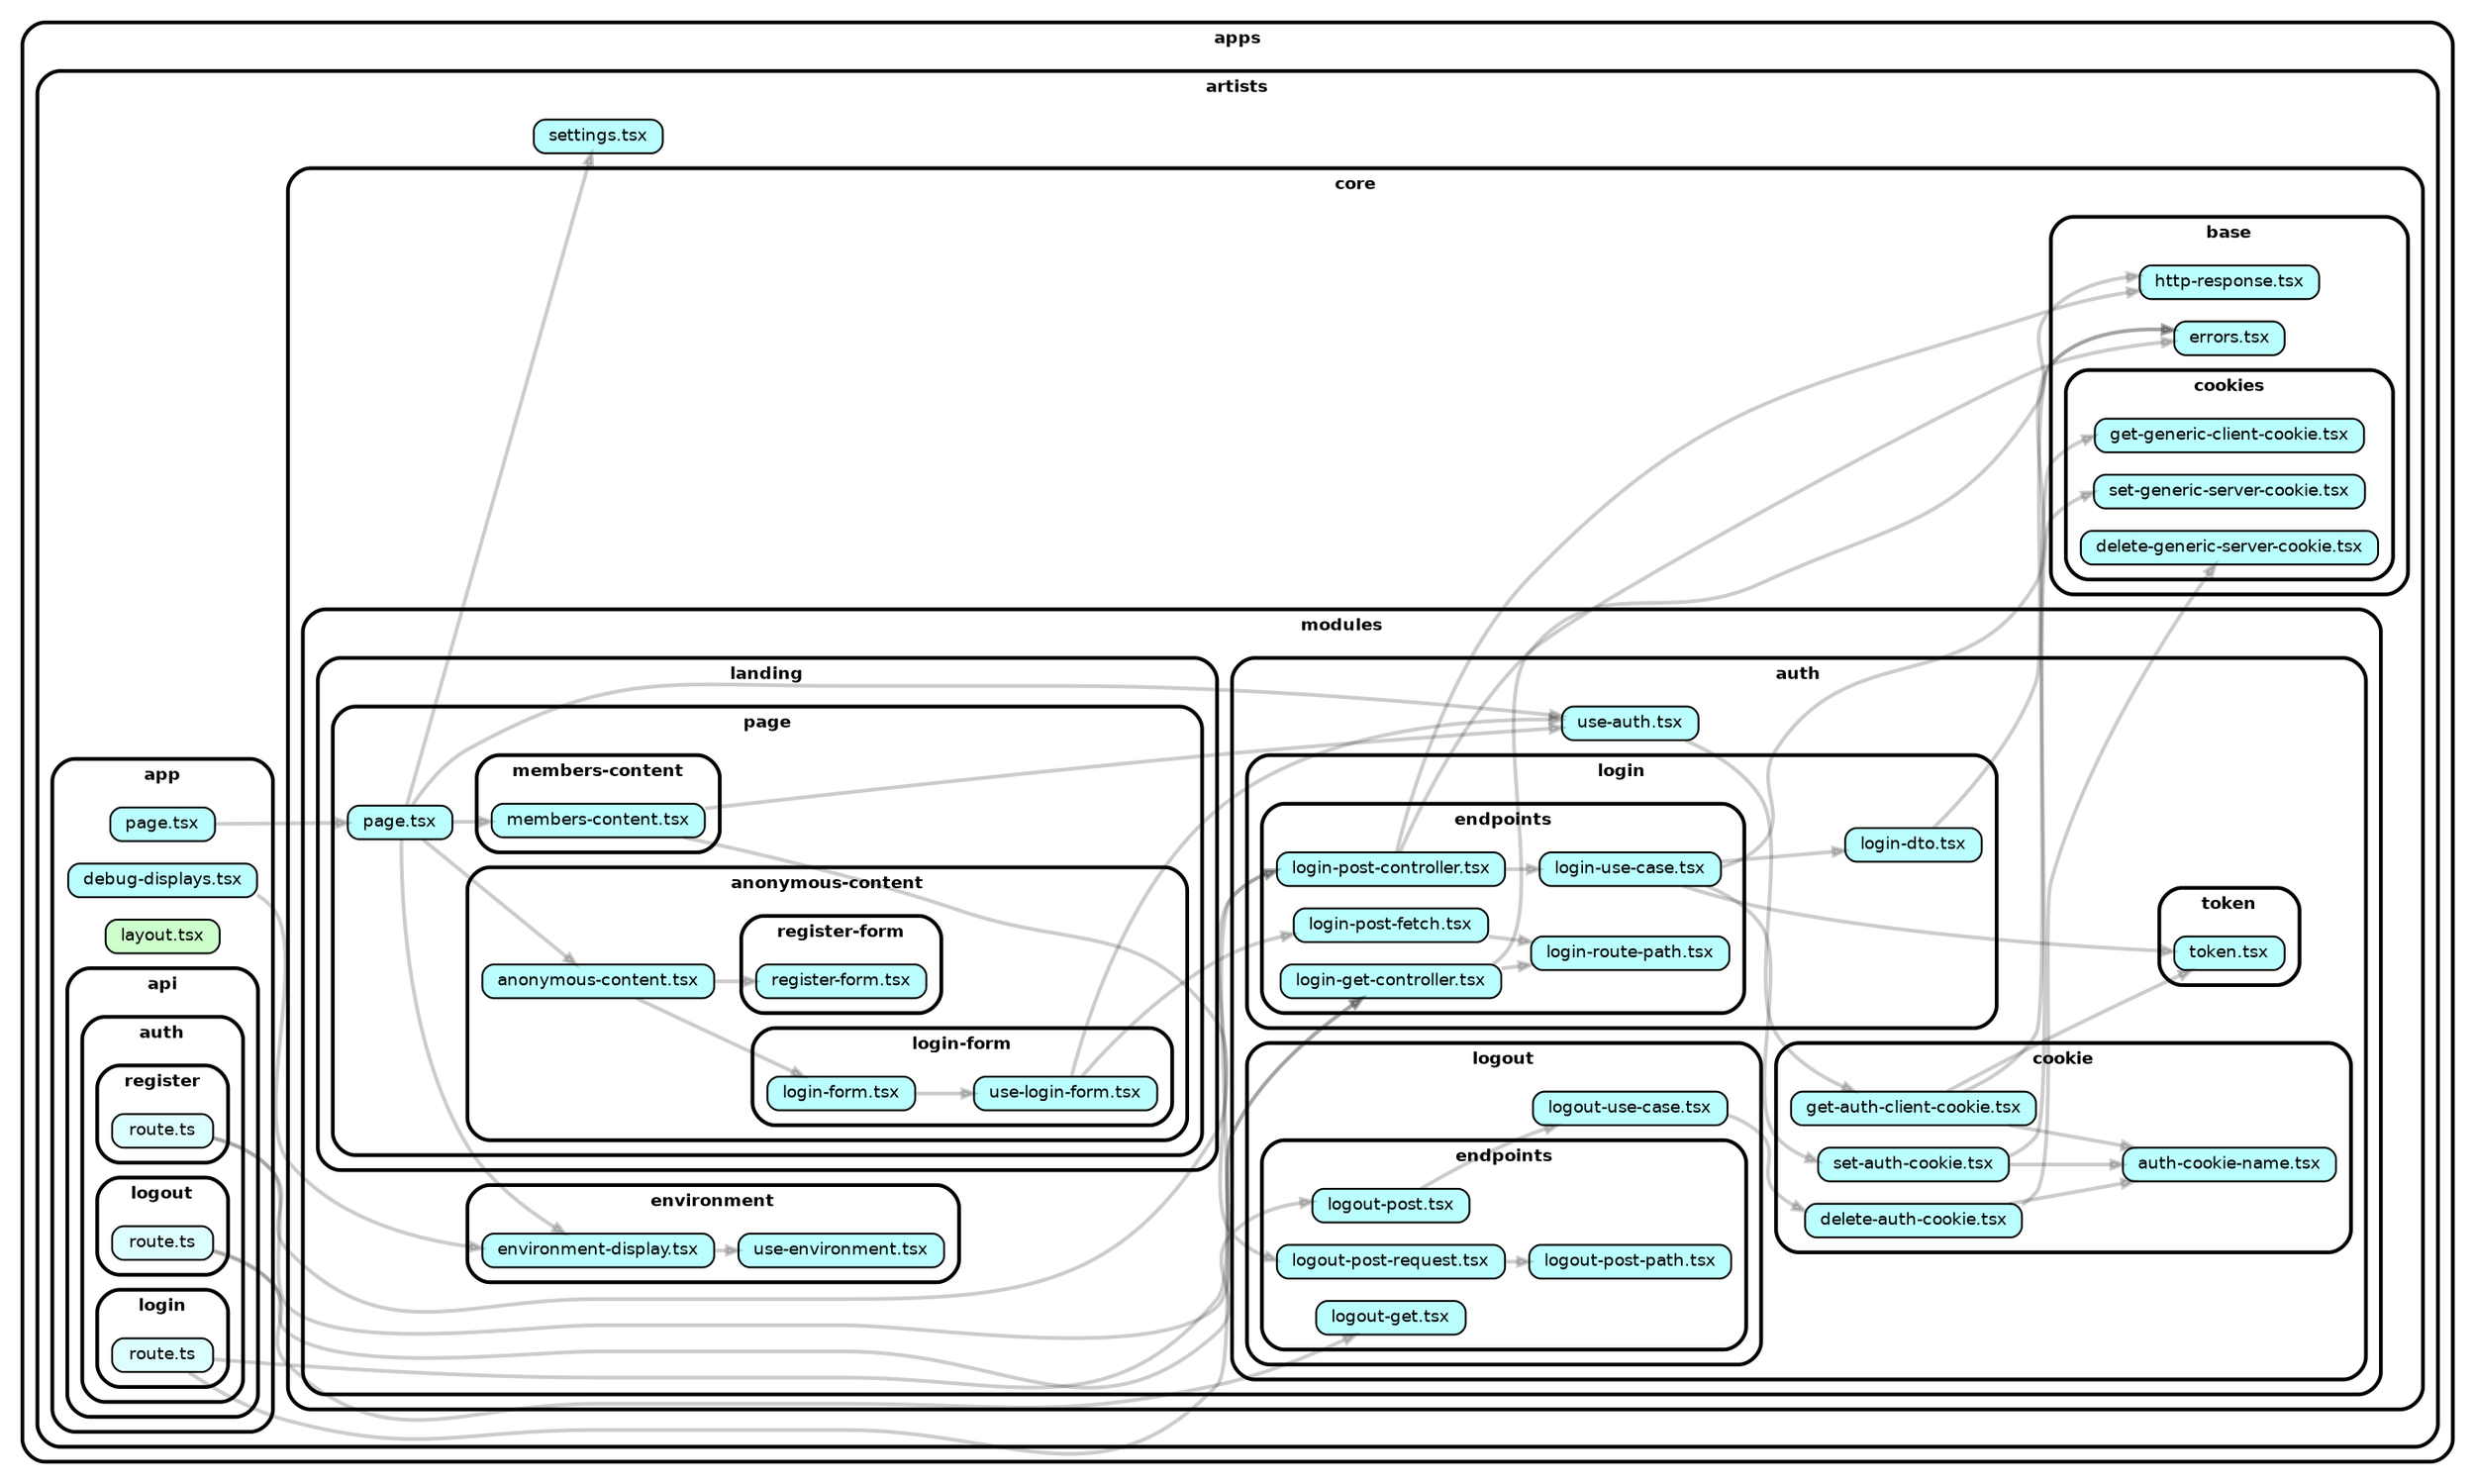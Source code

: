 strict digraph "dependency-cruiser output"{
    rankdir="LR" splines="true" overlap="false" nodesep="0.16" ranksep="0.18" fontname="Helvetica-bold" fontsize="9" style="rounded,bold,filled" fillcolor="#ffffff" compound="true"
    node [shape="box" style="rounded, filled" height="0.2" color="black" fillcolor="#ffffcc" fontcolor="black" fontname="Helvetica" fontsize="9"]
    edge [arrowhead="normal" arrowsize="0.6" penwidth="2.0" color="#00000033" fontname="Helvetica" fontsize="9"]

    subgraph "cluster_apps" {label="apps" subgraph "cluster_apps/artists" {label="artists" subgraph "cluster_apps/artists/app" {label="app" subgraph "cluster_apps/artists/app/api" {label="api" subgraph "cluster_apps/artists/app/api/auth" {label="auth" subgraph "cluster_apps/artists/app/api/auth/login" {label="login" "apps/artists/app/api/auth/login/route.ts" [label=<route.ts> tooltip="route.ts" URL="apps/artists/app/api/auth/login/route.ts" fillcolor="#ddfeff"] } } } } } }
    "apps/artists/app/api/auth/login/route.ts" -> "apps/artists/core/modules/auth/login/endpoints/login-get-controller.tsx"
    "apps/artists/app/api/auth/login/route.ts" -> "apps/artists/core/modules/auth/login/endpoints/login-post-controller.tsx"
    subgraph "cluster_apps" {label="apps" subgraph "cluster_apps/artists" {label="artists" subgraph "cluster_apps/artists/app" {label="app" subgraph "cluster_apps/artists/app/api" {label="api" subgraph "cluster_apps/artists/app/api/auth" {label="auth" subgraph "cluster_apps/artists/app/api/auth/logout" {label="logout" "apps/artists/app/api/auth/logout/route.ts" [label=<route.ts> tooltip="route.ts" URL="apps/artists/app/api/auth/logout/route.ts" fillcolor="#ddfeff"] } } } } } }
    "apps/artists/app/api/auth/logout/route.ts" -> "apps/artists/core/modules/auth/logout/endpoints/logout-get.tsx"
    "apps/artists/app/api/auth/logout/route.ts" -> "apps/artists/core/modules/auth/logout/endpoints/logout-post.tsx"
    subgraph "cluster_apps" {label="apps" subgraph "cluster_apps/artists" {label="artists" subgraph "cluster_apps/artists/app" {label="app" subgraph "cluster_apps/artists/app/api" {label="api" subgraph "cluster_apps/artists/app/api/auth" {label="auth" subgraph "cluster_apps/artists/app/api/auth/register" {label="register" "apps/artists/app/api/auth/register/route.ts" [label=<route.ts> tooltip="route.ts" URL="apps/artists/app/api/auth/register/route.ts" fillcolor="#ddfeff"] } } } } } }
    "apps/artists/app/api/auth/register/route.ts" -> "apps/artists/core/modules/auth/login/endpoints/login-get-controller.tsx"
    "apps/artists/app/api/auth/register/route.ts" -> "apps/artists/core/modules/auth/login/endpoints/login-post-controller.tsx"
    subgraph "cluster_apps" {label="apps" subgraph "cluster_apps/artists" {label="artists" subgraph "cluster_apps/artists/app" {label="app" "apps/artists/app/debug-displays.tsx" [label=<debug-displays.tsx> tooltip="debug-displays.tsx" URL="apps/artists/app/debug-displays.tsx" fillcolor="#bbfeff"] } } }
    "apps/artists/app/debug-displays.tsx" -> "apps/artists/core/modules/environment/environment-display.tsx"
    subgraph "cluster_apps" {label="apps" subgraph "cluster_apps/artists" {label="artists" subgraph "cluster_apps/artists/app" {label="app" "apps/artists/app/layout.tsx" [label=<layout.tsx> tooltip="layout.tsx" URL="apps/artists/app/layout.tsx" fillcolor="#ccffcc"] } } }
    subgraph "cluster_apps" {label="apps" subgraph "cluster_apps/artists" {label="artists" subgraph "cluster_apps/artists/app" {label="app" "apps/artists/app/page.tsx" [label=<page.tsx> tooltip="page.tsx" URL="apps/artists/app/page.tsx" fillcolor="#bbfeff"] } } }
    "apps/artists/app/page.tsx" -> "apps/artists/core/modules/landing/page/page.tsx"
    subgraph "cluster_apps" {label="apps" subgraph "cluster_apps/artists" {label="artists" subgraph "cluster_apps/artists/core" {label="core" subgraph "cluster_apps/artists/core/base" {label="base" subgraph "cluster_apps/artists/core/base/cookies" {label="cookies" "apps/artists/core/base/cookies/delete-generic-server-cookie.tsx" [label=<delete-generic-server-cookie.tsx> tooltip="delete-generic-server-cookie.tsx" URL="apps/artists/core/base/cookies/delete-generic-server-cookie.tsx" fillcolor="#bbfeff"] } } } } }
    subgraph "cluster_apps" {label="apps" subgraph "cluster_apps/artists" {label="artists" subgraph "cluster_apps/artists/core" {label="core" subgraph "cluster_apps/artists/core/base" {label="base" subgraph "cluster_apps/artists/core/base/cookies" {label="cookies" "apps/artists/core/base/cookies/get-generic-client-cookie.tsx" [label=<get-generic-client-cookie.tsx> tooltip="get-generic-client-cookie.tsx" URL="apps/artists/core/base/cookies/get-generic-client-cookie.tsx" fillcolor="#bbfeff"] } } } } }
    subgraph "cluster_apps" {label="apps" subgraph "cluster_apps/artists" {label="artists" subgraph "cluster_apps/artists/core" {label="core" subgraph "cluster_apps/artists/core/base" {label="base" subgraph "cluster_apps/artists/core/base/cookies" {label="cookies" "apps/artists/core/base/cookies/set-generic-server-cookie.tsx" [label=<set-generic-server-cookie.tsx> tooltip="set-generic-server-cookie.tsx" URL="apps/artists/core/base/cookies/set-generic-server-cookie.tsx" fillcolor="#bbfeff"] } } } } }
    subgraph "cluster_apps" {label="apps" subgraph "cluster_apps/artists" {label="artists" subgraph "cluster_apps/artists/core" {label="core" subgraph "cluster_apps/artists/core/base" {label="base" "apps/artists/core/base/errors.tsx" [label=<errors.tsx> tooltip="errors.tsx" URL="apps/artists/core/base/errors.tsx" fillcolor="#bbfeff"] } } } }
    subgraph "cluster_apps" {label="apps" subgraph "cluster_apps/artists" {label="artists" subgraph "cluster_apps/artists/core" {label="core" subgraph "cluster_apps/artists/core/base" {label="base" "apps/artists/core/base/http-response.tsx" [label=<http-response.tsx> tooltip="http-response.tsx" URL="apps/artists/core/base/http-response.tsx" fillcolor="#bbfeff"] } } } }
    subgraph "cluster_apps" {label="apps" subgraph "cluster_apps/artists" {label="artists" subgraph "cluster_apps/artists/core" {label="core" subgraph "cluster_apps/artists/core/modules" {label="modules" subgraph "cluster_apps/artists/core/modules/auth" {label="auth" subgraph "cluster_apps/artists/core/modules/auth/cookie" {label="cookie" "apps/artists/core/modules/auth/cookie/auth-cookie-name.tsx" [label=<auth-cookie-name.tsx> tooltip="auth-cookie-name.tsx" URL="apps/artists/core/modules/auth/cookie/auth-cookie-name.tsx" fillcolor="#bbfeff"] } } } } } }
    subgraph "cluster_apps" {label="apps" subgraph "cluster_apps/artists" {label="artists" subgraph "cluster_apps/artists/core" {label="core" subgraph "cluster_apps/artists/core/modules" {label="modules" subgraph "cluster_apps/artists/core/modules/auth" {label="auth" subgraph "cluster_apps/artists/core/modules/auth/cookie" {label="cookie" "apps/artists/core/modules/auth/cookie/delete-auth-cookie.tsx" [label=<delete-auth-cookie.tsx> tooltip="delete-auth-cookie.tsx" URL="apps/artists/core/modules/auth/cookie/delete-auth-cookie.tsx" fillcolor="#bbfeff"] } } } } } }
    "apps/artists/core/modules/auth/cookie/delete-auth-cookie.tsx" -> "apps/artists/core/base/cookies/delete-generic-server-cookie.tsx"
    "apps/artists/core/modules/auth/cookie/delete-auth-cookie.tsx" -> "apps/artists/core/modules/auth/cookie/auth-cookie-name.tsx"
    subgraph "cluster_apps" {label="apps" subgraph "cluster_apps/artists" {label="artists" subgraph "cluster_apps/artists/core" {label="core" subgraph "cluster_apps/artists/core/modules" {label="modules" subgraph "cluster_apps/artists/core/modules/auth" {label="auth" subgraph "cluster_apps/artists/core/modules/auth/cookie" {label="cookie" "apps/artists/core/modules/auth/cookie/get-auth-client-cookie.tsx" [label=<get-auth-client-cookie.tsx> tooltip="get-auth-client-cookie.tsx" URL="apps/artists/core/modules/auth/cookie/get-auth-client-cookie.tsx" fillcolor="#bbfeff"] } } } } } }
    "apps/artists/core/modules/auth/cookie/get-auth-client-cookie.tsx" -> "apps/artists/core/base/cookies/get-generic-client-cookie.tsx"
    "apps/artists/core/modules/auth/cookie/get-auth-client-cookie.tsx" -> "apps/artists/core/modules/auth/token/token.tsx"
    "apps/artists/core/modules/auth/cookie/get-auth-client-cookie.tsx" -> "apps/artists/core/modules/auth/cookie/auth-cookie-name.tsx"
    subgraph "cluster_apps" {label="apps" subgraph "cluster_apps/artists" {label="artists" subgraph "cluster_apps/artists/core" {label="core" subgraph "cluster_apps/artists/core/modules" {label="modules" subgraph "cluster_apps/artists/core/modules/auth" {label="auth" subgraph "cluster_apps/artists/core/modules/auth/cookie" {label="cookie" "apps/artists/core/modules/auth/cookie/set-auth-cookie.tsx" [label=<set-auth-cookie.tsx> tooltip="set-auth-cookie.tsx" URL="apps/artists/core/modules/auth/cookie/set-auth-cookie.tsx" fillcolor="#bbfeff"] } } } } } }
    "apps/artists/core/modules/auth/cookie/set-auth-cookie.tsx" -> "apps/artists/core/base/cookies/set-generic-server-cookie.tsx"
    "apps/artists/core/modules/auth/cookie/set-auth-cookie.tsx" -> "apps/artists/core/modules/auth/cookie/auth-cookie-name.tsx"
    subgraph "cluster_apps" {label="apps" subgraph "cluster_apps/artists" {label="artists" subgraph "cluster_apps/artists/core" {label="core" subgraph "cluster_apps/artists/core/modules" {label="modules" subgraph "cluster_apps/artists/core/modules/auth" {label="auth" subgraph "cluster_apps/artists/core/modules/auth/login" {label="login" subgraph "cluster_apps/artists/core/modules/auth/login/endpoints" {label="endpoints" "apps/artists/core/modules/auth/login/endpoints/login-get-controller.tsx" [label=<login-get-controller.tsx> tooltip="login-get-controller.tsx" URL="apps/artists/core/modules/auth/login/endpoints/login-get-controller.tsx" fillcolor="#bbfeff"] } } } } } } }
    "apps/artists/core/modules/auth/login/endpoints/login-get-controller.tsx" -> "apps/artists/core/base/http-response.tsx"
    "apps/artists/core/modules/auth/login/endpoints/login-get-controller.tsx" -> "apps/artists/core/modules/auth/login/endpoints/login-route-path.tsx"
    subgraph "cluster_apps" {label="apps" subgraph "cluster_apps/artists" {label="artists" subgraph "cluster_apps/artists/core" {label="core" subgraph "cluster_apps/artists/core/modules" {label="modules" subgraph "cluster_apps/artists/core/modules/auth" {label="auth" subgraph "cluster_apps/artists/core/modules/auth/login" {label="login" subgraph "cluster_apps/artists/core/modules/auth/login/endpoints" {label="endpoints" "apps/artists/core/modules/auth/login/endpoints/login-post-controller.tsx" [label=<login-post-controller.tsx> tooltip="login-post-controller.tsx" URL="apps/artists/core/modules/auth/login/endpoints/login-post-controller.tsx" fillcolor="#bbfeff"] } } } } } } }
    "apps/artists/core/modules/auth/login/endpoints/login-post-controller.tsx" -> "apps/artists/core/base/errors.tsx"
    "apps/artists/core/modules/auth/login/endpoints/login-post-controller.tsx" -> "apps/artists/core/base/http-response.tsx"
    "apps/artists/core/modules/auth/login/endpoints/login-post-controller.tsx" -> "apps/artists/core/modules/auth/login/endpoints/login-use-case.tsx"
    subgraph "cluster_apps" {label="apps" subgraph "cluster_apps/artists" {label="artists" subgraph "cluster_apps/artists/core" {label="core" subgraph "cluster_apps/artists/core/modules" {label="modules" subgraph "cluster_apps/artists/core/modules/auth" {label="auth" subgraph "cluster_apps/artists/core/modules/auth/login" {label="login" subgraph "cluster_apps/artists/core/modules/auth/login/endpoints" {label="endpoints" "apps/artists/core/modules/auth/login/endpoints/login-post-fetch.tsx" [label=<login-post-fetch.tsx> tooltip="login-post-fetch.tsx" URL="apps/artists/core/modules/auth/login/endpoints/login-post-fetch.tsx" fillcolor="#bbfeff"] } } } } } } }
    "apps/artists/core/modules/auth/login/endpoints/login-post-fetch.tsx" -> "apps/artists/core/modules/auth/login/endpoints/login-route-path.tsx"
    subgraph "cluster_apps" {label="apps" subgraph "cluster_apps/artists" {label="artists" subgraph "cluster_apps/artists/core" {label="core" subgraph "cluster_apps/artists/core/modules" {label="modules" subgraph "cluster_apps/artists/core/modules/auth" {label="auth" subgraph "cluster_apps/artists/core/modules/auth/login" {label="login" subgraph "cluster_apps/artists/core/modules/auth/login/endpoints" {label="endpoints" "apps/artists/core/modules/auth/login/endpoints/login-route-path.tsx" [label=<login-route-path.tsx> tooltip="login-route-path.tsx" URL="apps/artists/core/modules/auth/login/endpoints/login-route-path.tsx" fillcolor="#bbfeff"] } } } } } } }
    subgraph "cluster_apps" {label="apps" subgraph "cluster_apps/artists" {label="artists" subgraph "cluster_apps/artists/core" {label="core" subgraph "cluster_apps/artists/core/modules" {label="modules" subgraph "cluster_apps/artists/core/modules/auth" {label="auth" subgraph "cluster_apps/artists/core/modules/auth/login" {label="login" subgraph "cluster_apps/artists/core/modules/auth/login/endpoints" {label="endpoints" "apps/artists/core/modules/auth/login/endpoints/login-use-case.tsx" [label=<login-use-case.tsx> tooltip="login-use-case.tsx" URL="apps/artists/core/modules/auth/login/endpoints/login-use-case.tsx" fillcolor="#bbfeff"] } } } } } } }
    "apps/artists/core/modules/auth/login/endpoints/login-use-case.tsx" -> "apps/artists/core/base/errors.tsx"
    "apps/artists/core/modules/auth/login/endpoints/login-use-case.tsx" -> "apps/artists/core/modules/auth/cookie/set-auth-cookie.tsx"
    "apps/artists/core/modules/auth/login/endpoints/login-use-case.tsx" -> "apps/artists/core/modules/auth/token/token.tsx"
    "apps/artists/core/modules/auth/login/endpoints/login-use-case.tsx" -> "apps/artists/core/modules/auth/login/login-dto.tsx"
    subgraph "cluster_apps" {label="apps" subgraph "cluster_apps/artists" {label="artists" subgraph "cluster_apps/artists/core" {label="core" subgraph "cluster_apps/artists/core/modules" {label="modules" subgraph "cluster_apps/artists/core/modules/auth" {label="auth" subgraph "cluster_apps/artists/core/modules/auth/login" {label="login" "apps/artists/core/modules/auth/login/login-dto.tsx" [label=<login-dto.tsx> tooltip="login-dto.tsx" URL="apps/artists/core/modules/auth/login/login-dto.tsx" fillcolor="#bbfeff"] } } } } } }
    "apps/artists/core/modules/auth/login/login-dto.tsx" -> "apps/artists/core/base/errors.tsx"
    subgraph "cluster_apps" {label="apps" subgraph "cluster_apps/artists" {label="artists" subgraph "cluster_apps/artists/core" {label="core" subgraph "cluster_apps/artists/core/modules" {label="modules" subgraph "cluster_apps/artists/core/modules/auth" {label="auth" subgraph "cluster_apps/artists/core/modules/auth/logout" {label="logout" subgraph "cluster_apps/artists/core/modules/auth/logout/endpoints" {label="endpoints" "apps/artists/core/modules/auth/logout/endpoints/logout-get.tsx" [label=<logout-get.tsx> tooltip="logout-get.tsx" URL="apps/artists/core/modules/auth/logout/endpoints/logout-get.tsx" fillcolor="#bbfeff"] } } } } } } }
    subgraph "cluster_apps" {label="apps" subgraph "cluster_apps/artists" {label="artists" subgraph "cluster_apps/artists/core" {label="core" subgraph "cluster_apps/artists/core/modules" {label="modules" subgraph "cluster_apps/artists/core/modules/auth" {label="auth" subgraph "cluster_apps/artists/core/modules/auth/logout" {label="logout" subgraph "cluster_apps/artists/core/modules/auth/logout/endpoints" {label="endpoints" "apps/artists/core/modules/auth/logout/endpoints/logout-post-path.tsx" [label=<logout-post-path.tsx> tooltip="logout-post-path.tsx" URL="apps/artists/core/modules/auth/logout/endpoints/logout-post-path.tsx" fillcolor="#bbfeff"] } } } } } } }
    subgraph "cluster_apps" {label="apps" subgraph "cluster_apps/artists" {label="artists" subgraph "cluster_apps/artists/core" {label="core" subgraph "cluster_apps/artists/core/modules" {label="modules" subgraph "cluster_apps/artists/core/modules/auth" {label="auth" subgraph "cluster_apps/artists/core/modules/auth/logout" {label="logout" subgraph "cluster_apps/artists/core/modules/auth/logout/endpoints" {label="endpoints" "apps/artists/core/modules/auth/logout/endpoints/logout-post-request.tsx" [label=<logout-post-request.tsx> tooltip="logout-post-request.tsx" URL="apps/artists/core/modules/auth/logout/endpoints/logout-post-request.tsx" fillcolor="#bbfeff"] } } } } } } }
    "apps/artists/core/modules/auth/logout/endpoints/logout-post-request.tsx" -> "apps/artists/core/modules/auth/logout/endpoints/logout-post-path.tsx"
    subgraph "cluster_apps" {label="apps" subgraph "cluster_apps/artists" {label="artists" subgraph "cluster_apps/artists/core" {label="core" subgraph "cluster_apps/artists/core/modules" {label="modules" subgraph "cluster_apps/artists/core/modules/auth" {label="auth" subgraph "cluster_apps/artists/core/modules/auth/logout" {label="logout" subgraph "cluster_apps/artists/core/modules/auth/logout/endpoints" {label="endpoints" "apps/artists/core/modules/auth/logout/endpoints/logout-post.tsx" [label=<logout-post.tsx> tooltip="logout-post.tsx" URL="apps/artists/core/modules/auth/logout/endpoints/logout-post.tsx" fillcolor="#bbfeff"] } } } } } } }
    "apps/artists/core/modules/auth/logout/endpoints/logout-post.tsx" -> "apps/artists/core/modules/auth/logout/logout-use-case.tsx"
    subgraph "cluster_apps" {label="apps" subgraph "cluster_apps/artists" {label="artists" subgraph "cluster_apps/artists/core" {label="core" subgraph "cluster_apps/artists/core/modules" {label="modules" subgraph "cluster_apps/artists/core/modules/auth" {label="auth" subgraph "cluster_apps/artists/core/modules/auth/logout" {label="logout" "apps/artists/core/modules/auth/logout/logout-use-case.tsx" [label=<logout-use-case.tsx> tooltip="logout-use-case.tsx" URL="apps/artists/core/modules/auth/logout/logout-use-case.tsx" fillcolor="#bbfeff"] } } } } } }
    "apps/artists/core/modules/auth/logout/logout-use-case.tsx" -> "apps/artists/core/modules/auth/cookie/delete-auth-cookie.tsx"
    subgraph "cluster_apps" {label="apps" subgraph "cluster_apps/artists" {label="artists" subgraph "cluster_apps/artists/core" {label="core" subgraph "cluster_apps/artists/core/modules" {label="modules" subgraph "cluster_apps/artists/core/modules/auth" {label="auth" subgraph "cluster_apps/artists/core/modules/auth/token" {label="token" "apps/artists/core/modules/auth/token/token.tsx" [label=<token.tsx> tooltip="token.tsx" URL="apps/artists/core/modules/auth/token/token.tsx" fillcolor="#bbfeff"] } } } } } }
    subgraph "cluster_apps" {label="apps" subgraph "cluster_apps/artists" {label="artists" subgraph "cluster_apps/artists/core" {label="core" subgraph "cluster_apps/artists/core/modules" {label="modules" subgraph "cluster_apps/artists/core/modules/auth" {label="auth" "apps/artists/core/modules/auth/use-auth.tsx" [label=<use-auth.tsx> tooltip="use-auth.tsx" URL="apps/artists/core/modules/auth/use-auth.tsx" fillcolor="#bbfeff"] } } } } }
    "apps/artists/core/modules/auth/use-auth.tsx" -> "apps/artists/core/modules/auth/cookie/get-auth-client-cookie.tsx"
    subgraph "cluster_apps" {label="apps" subgraph "cluster_apps/artists" {label="artists" subgraph "cluster_apps/artists/core" {label="core" subgraph "cluster_apps/artists/core/modules" {label="modules" subgraph "cluster_apps/artists/core/modules/environment" {label="environment" "apps/artists/core/modules/environment/environment-display.tsx" [label=<environment-display.tsx> tooltip="environment-display.tsx" URL="apps/artists/core/modules/environment/environment-display.tsx" fillcolor="#bbfeff"] } } } } }
    "apps/artists/core/modules/environment/environment-display.tsx" -> "apps/artists/core/modules/environment/use-environment.tsx"
    subgraph "cluster_apps" {label="apps" subgraph "cluster_apps/artists" {label="artists" subgraph "cluster_apps/artists/core" {label="core" subgraph "cluster_apps/artists/core/modules" {label="modules" subgraph "cluster_apps/artists/core/modules/environment" {label="environment" "apps/artists/core/modules/environment/use-environment.tsx" [label=<use-environment.tsx> tooltip="use-environment.tsx" URL="apps/artists/core/modules/environment/use-environment.tsx" fillcolor="#bbfeff"] } } } } }
    subgraph "cluster_apps" {label="apps" subgraph "cluster_apps/artists" {label="artists" subgraph "cluster_apps/artists/core" {label="core" subgraph "cluster_apps/artists/core/modules" {label="modules" subgraph "cluster_apps/artists/core/modules/landing" {label="landing" subgraph "cluster_apps/artists/core/modules/landing/page" {label="page" subgraph "cluster_apps/artists/core/modules/landing/page/anonymous-content" {label="anonymous-content" "apps/artists/core/modules/landing/page/anonymous-content/anonymous-content.tsx" [label=<anonymous-content.tsx> tooltip="anonymous-content.tsx" URL="apps/artists/core/modules/landing/page/anonymous-content/anonymous-content.tsx" fillcolor="#bbfeff"] } } } } } } }
    "apps/artists/core/modules/landing/page/anonymous-content/anonymous-content.tsx" -> "apps/artists/core/modules/landing/page/anonymous-content/login-form/login-form.tsx"
    "apps/artists/core/modules/landing/page/anonymous-content/anonymous-content.tsx" -> "apps/artists/core/modules/landing/page/anonymous-content/register-form/register-form.tsx"
    subgraph "cluster_apps" {label="apps" subgraph "cluster_apps/artists" {label="artists" subgraph "cluster_apps/artists/core" {label="core" subgraph "cluster_apps/artists/core/modules" {label="modules" subgraph "cluster_apps/artists/core/modules/landing" {label="landing" subgraph "cluster_apps/artists/core/modules/landing/page" {label="page" subgraph "cluster_apps/artists/core/modules/landing/page/anonymous-content" {label="anonymous-content" subgraph "cluster_apps/artists/core/modules/landing/page/anonymous-content/login-form" {label="login-form" "apps/artists/core/modules/landing/page/anonymous-content/login-form/login-form.tsx" [label=<login-form.tsx> tooltip="login-form.tsx" URL="apps/artists/core/modules/landing/page/anonymous-content/login-form/login-form.tsx" fillcolor="#bbfeff"] } } } } } } } }
    "apps/artists/core/modules/landing/page/anonymous-content/login-form/login-form.tsx" -> "apps/artists/core/modules/landing/page/anonymous-content/login-form/use-login-form.tsx"
    subgraph "cluster_apps" {label="apps" subgraph "cluster_apps/artists" {label="artists" subgraph "cluster_apps/artists/core" {label="core" subgraph "cluster_apps/artists/core/modules" {label="modules" subgraph "cluster_apps/artists/core/modules/landing" {label="landing" subgraph "cluster_apps/artists/core/modules/landing/page" {label="page" subgraph "cluster_apps/artists/core/modules/landing/page/anonymous-content" {label="anonymous-content" subgraph "cluster_apps/artists/core/modules/landing/page/anonymous-content/login-form" {label="login-form" "apps/artists/core/modules/landing/page/anonymous-content/login-form/use-login-form.tsx" [label=<use-login-form.tsx> tooltip="use-login-form.tsx" URL="apps/artists/core/modules/landing/page/anonymous-content/login-form/use-login-form.tsx" fillcolor="#bbfeff"] } } } } } } } }
    "apps/artists/core/modules/landing/page/anonymous-content/login-form/use-login-form.tsx" -> "apps/artists/core/modules/auth/login/endpoints/login-post-fetch.tsx"
    "apps/artists/core/modules/landing/page/anonymous-content/login-form/use-login-form.tsx" -> "apps/artists/core/modules/auth/use-auth.tsx"
    subgraph "cluster_apps" {label="apps" subgraph "cluster_apps/artists" {label="artists" subgraph "cluster_apps/artists/core" {label="core" subgraph "cluster_apps/artists/core/modules" {label="modules" subgraph "cluster_apps/artists/core/modules/landing" {label="landing" subgraph "cluster_apps/artists/core/modules/landing/page" {label="page" subgraph "cluster_apps/artists/core/modules/landing/page/anonymous-content" {label="anonymous-content" subgraph "cluster_apps/artists/core/modules/landing/page/anonymous-content/register-form" {label="register-form" "apps/artists/core/modules/landing/page/anonymous-content/register-form/register-form.tsx" [label=<register-form.tsx> tooltip="register-form.tsx" URL="apps/artists/core/modules/landing/page/anonymous-content/register-form/register-form.tsx" fillcolor="#bbfeff"] } } } } } } } }
    subgraph "cluster_apps" {label="apps" subgraph "cluster_apps/artists" {label="artists" subgraph "cluster_apps/artists/core" {label="core" subgraph "cluster_apps/artists/core/modules" {label="modules" subgraph "cluster_apps/artists/core/modules/landing" {label="landing" subgraph "cluster_apps/artists/core/modules/landing/page" {label="page" subgraph "cluster_apps/artists/core/modules/landing/page/members-content" {label="members-content" "apps/artists/core/modules/landing/page/members-content/members-content.tsx" [label=<members-content.tsx> tooltip="members-content.tsx" URL="apps/artists/core/modules/landing/page/members-content/members-content.tsx" fillcolor="#bbfeff"] } } } } } } }
    "apps/artists/core/modules/landing/page/members-content/members-content.tsx" -> "apps/artists/core/modules/auth/logout/endpoints/logout-post-request.tsx"
    "apps/artists/core/modules/landing/page/members-content/members-content.tsx" -> "apps/artists/core/modules/auth/use-auth.tsx"
    subgraph "cluster_apps" {label="apps" subgraph "cluster_apps/artists" {label="artists" subgraph "cluster_apps/artists/core" {label="core" subgraph "cluster_apps/artists/core/modules" {label="modules" subgraph "cluster_apps/artists/core/modules/landing" {label="landing" subgraph "cluster_apps/artists/core/modules/landing/page" {label="page" "apps/artists/core/modules/landing/page/page.tsx" [label=<page.tsx> tooltip="page.tsx" URL="apps/artists/core/modules/landing/page/page.tsx" fillcolor="#bbfeff"] } } } } } }
    "apps/artists/core/modules/landing/page/page.tsx" -> "apps/artists/settings.tsx"
    "apps/artists/core/modules/landing/page/page.tsx" -> "apps/artists/core/modules/auth/use-auth.tsx"
    "apps/artists/core/modules/landing/page/page.tsx" -> "apps/artists/core/modules/environment/environment-display.tsx"
    "apps/artists/core/modules/landing/page/page.tsx" -> "apps/artists/core/modules/landing/page/anonymous-content/anonymous-content.tsx"
    "apps/artists/core/modules/landing/page/page.tsx" -> "apps/artists/core/modules/landing/page/members-content/members-content.tsx"
    subgraph "cluster_apps" {label="apps" subgraph "cluster_apps/artists" {label="artists" "apps/artists/settings.tsx" [label=<settings.tsx> tooltip="settings.tsx" URL="apps/artists/settings.tsx" fillcolor="#bbfeff"] } }
}
